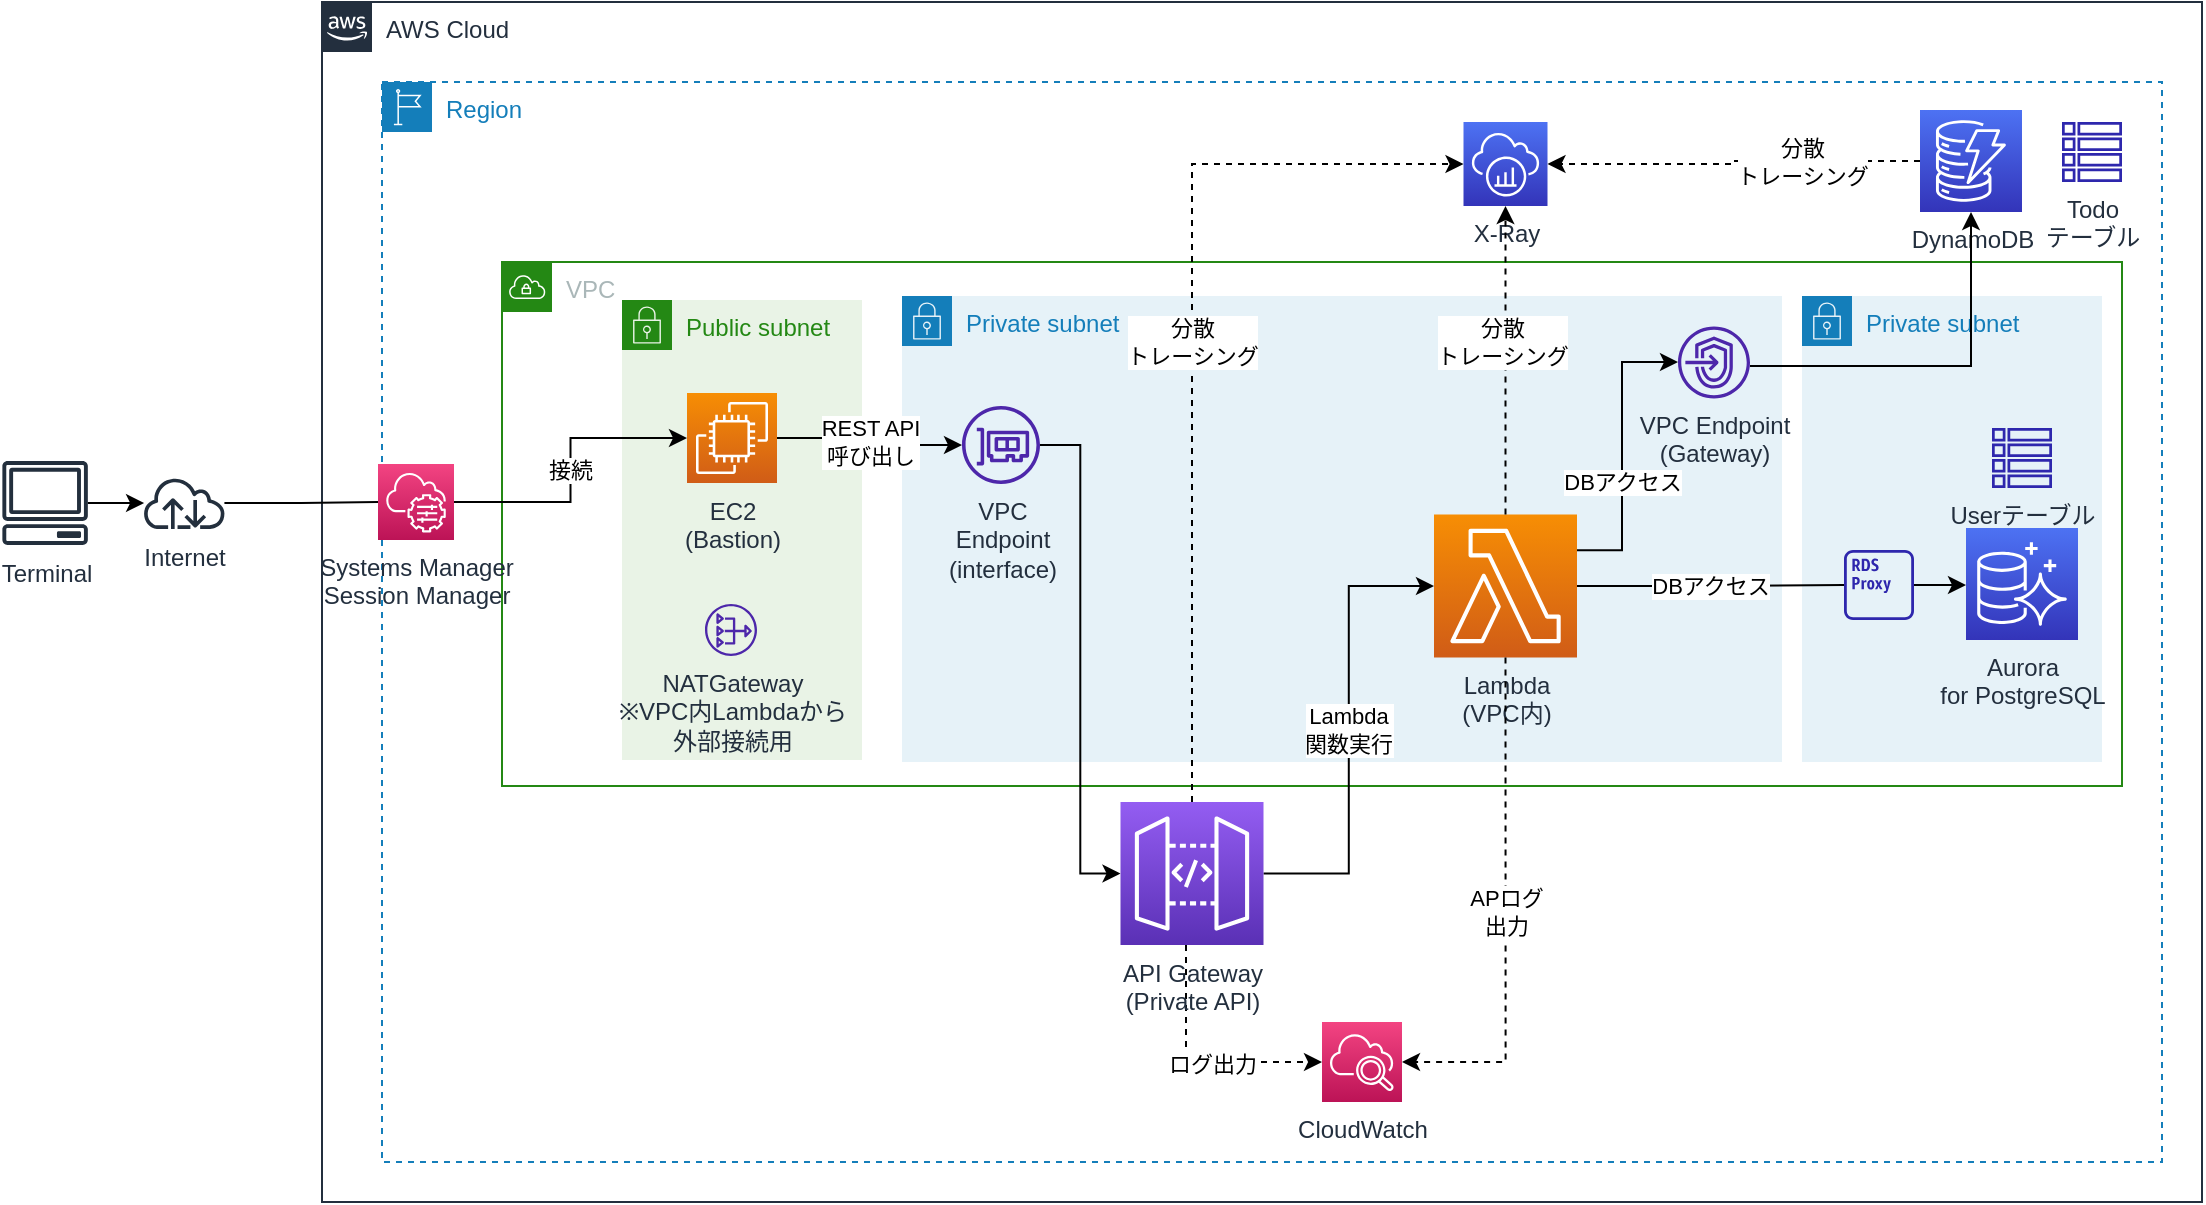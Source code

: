 <mxfile version="20.7.4" type="device" pages="2"><diagram id="Ht1M8jgEwFfnCIfOTk4-" name="Page-1"><mxGraphModel dx="1808" dy="725" grid="1" gridSize="10" guides="1" tooltips="1" connect="1" arrows="1" fold="1" page="1" pageScale="1" pageWidth="1169" pageHeight="827" math="0" shadow="0"><root><mxCell id="0"/><mxCell id="1" parent="0"/><mxCell id="rJHkaKQiRht_rXvInmyD-1" value="AWS Cloud" style="points=[[0,0],[0.25,0],[0.5,0],[0.75,0],[1,0],[1,0.25],[1,0.5],[1,0.75],[1,1],[0.75,1],[0.5,1],[0.25,1],[0,1],[0,0.75],[0,0.5],[0,0.25]];outlineConnect=0;gradientColor=none;html=1;whiteSpace=wrap;fontSize=12;fontStyle=0;container=1;pointerEvents=0;collapsible=0;recursiveResize=0;shape=mxgraph.aws4.group;grIcon=mxgraph.aws4.group_aws_cloud_alt;strokeColor=#232F3E;fillColor=none;verticalAlign=top;align=left;spacingLeft=30;fontColor=#232F3E;dashed=0;" parent="1" vertex="1"><mxGeometry x="210" y="70" width="940" height="600" as="geometry"/></mxCell><mxCell id="M81tk9ODffgYtA-t_urt-1" value="Region" style="points=[[0,0],[0.25,0],[0.5,0],[0.75,0],[1,0],[1,0.25],[1,0.5],[1,0.75],[1,1],[0.75,1],[0.5,1],[0.25,1],[0,1],[0,0.75],[0,0.5],[0,0.25]];outlineConnect=0;gradientColor=none;html=1;whiteSpace=wrap;fontSize=12;fontStyle=0;container=1;pointerEvents=0;collapsible=0;recursiveResize=0;shape=mxgraph.aws4.group;grIcon=mxgraph.aws4.group_region;strokeColor=#147EBA;fillColor=none;verticalAlign=top;align=left;spacingLeft=30;fontColor=#147EBA;dashed=1;" parent="rJHkaKQiRht_rXvInmyD-1" vertex="1"><mxGeometry x="30" y="40" width="890" height="540" as="geometry"/></mxCell><mxCell id="M81tk9ODffgYtA-t_urt-5" value="ログ出力" style="edgeStyle=orthogonalEdgeStyle;rounded=0;orthogonalLoop=1;jettySize=auto;html=1;entryX=0;entryY=0.5;entryDx=0;entryDy=0;entryPerimeter=0;dashed=1;" parent="M81tk9ODffgYtA-t_urt-1" source="rJHkaKQiRht_rXvInmyD-12" target="M81tk9ODffgYtA-t_urt-3" edge="1"><mxGeometry x="0.128" relative="1" as="geometry"><mxPoint y="1" as="offset"/><Array as="points"><mxPoint x="402" y="380"/></Array></mxGeometry></mxCell><mxCell id="M81tk9ODffgYtA-t_urt-3" value="CloudWatch" style="sketch=0;points=[[0,0,0],[0.25,0,0],[0.5,0,0],[0.75,0,0],[1,0,0],[0,1,0],[0.25,1,0],[0.5,1,0],[0.75,1,0],[1,1,0],[0,0.25,0],[0,0.5,0],[0,0.75,0],[1,0.25,0],[1,0.5,0],[1,0.75,0]];points=[[0,0,0],[0.25,0,0],[0.5,0,0],[0.75,0,0],[1,0,0],[0,1,0],[0.25,1,0],[0.5,1,0],[0.75,1,0],[1,1,0],[0,0.25,0],[0,0.5,0],[0,0.75,0],[1,0.25,0],[1,0.5,0],[1,0.75,0]];outlineConnect=0;fontColor=#232F3E;gradientColor=#F34482;gradientDirection=north;fillColor=#BC1356;strokeColor=#ffffff;dashed=0;verticalLabelPosition=bottom;verticalAlign=top;align=center;html=1;fontSize=12;fontStyle=0;aspect=fixed;shape=mxgraph.aws4.resourceIcon;resIcon=mxgraph.aws4.cloudwatch_2;" parent="M81tk9ODffgYtA-t_urt-1" vertex="1"><mxGeometry x="470" y="470" width="40" height="40" as="geometry"/></mxCell><mxCell id="M81tk9ODffgYtA-t_urt-4" value="X-Ray" style="sketch=0;points=[[0,0,0],[0.25,0,0],[0.5,0,0],[0.75,0,0],[1,0,0],[0,1,0],[0.25,1,0],[0.5,1,0],[0.75,1,0],[1,1,0],[0,0.25,0],[0,0.5,0],[0,0.75,0],[1,0.25,0],[1,0.5,0],[1,0.75,0]];outlineConnect=0;fontColor=#232F3E;gradientColor=#4D72F3;gradientDirection=north;fillColor=#3334B9;strokeColor=#ffffff;dashed=0;verticalLabelPosition=bottom;verticalAlign=top;align=center;html=1;fontSize=12;fontStyle=0;aspect=fixed;shape=mxgraph.aws4.resourceIcon;resIcon=mxgraph.aws4.xray;" parent="M81tk9ODffgYtA-t_urt-1" vertex="1"><mxGeometry x="540.75" y="20" width="42" height="42" as="geometry"/></mxCell><mxCell id="M81tk9ODffgYtA-t_urt-10" value="分散&lt;br&gt;トレーシング" style="edgeStyle=orthogonalEdgeStyle;rounded=0;orthogonalLoop=1;jettySize=auto;html=1;entryX=1;entryY=0.5;entryDx=0;entryDy=0;entryPerimeter=0;dashed=1;exitX=0;exitY=0.5;exitDx=0;exitDy=0;exitPerimeter=0;" parent="M81tk9ODffgYtA-t_urt-1" source="M81tk9ODffgYtA-t_urt-8" target="M81tk9ODffgYtA-t_urt-4" edge="1"><mxGeometry x="-0.365" relative="1" as="geometry"><mxPoint as="offset"/></mxGeometry></mxCell><mxCell id="rJHkaKQiRht_rXvInmyD-7" value="VPC" style="points=[[0,0],[0.25,0],[0.5,0],[0.75,0],[1,0],[1,0.25],[1,0.5],[1,0.75],[1,1],[0.75,1],[0.5,1],[0.25,1],[0,1],[0,0.75],[0,0.5],[0,0.25]];outlineConnect=0;gradientColor=none;html=1;whiteSpace=wrap;fontSize=12;fontStyle=0;container=1;pointerEvents=0;collapsible=0;recursiveResize=0;shape=mxgraph.aws4.group;grIcon=mxgraph.aws4.group_vpc;strokeColor=#248814;fillColor=none;verticalAlign=top;align=left;spacingLeft=30;fontColor=#AAB7B8;dashed=0;" parent="M81tk9ODffgYtA-t_urt-1" vertex="1"><mxGeometry x="60" y="90" width="810" height="262" as="geometry"/></mxCell><mxCell id="rJHkaKQiRht_rXvInmyD-8" value="Private subnet" style="points=[[0,0],[0.25,0],[0.5,0],[0.75,0],[1,0],[1,0.25],[1,0.5],[1,0.75],[1,1],[0.75,1],[0.5,1],[0.25,1],[0,1],[0,0.75],[0,0.5],[0,0.25]];outlineConnect=0;gradientColor=none;html=1;whiteSpace=wrap;fontSize=12;fontStyle=0;container=1;pointerEvents=0;collapsible=0;recursiveResize=0;shape=mxgraph.aws4.group;grIcon=mxgraph.aws4.group_security_group;grStroke=0;strokeColor=#147EBA;fillColor=#E6F2F8;verticalAlign=top;align=left;spacingLeft=30;fontColor=#147EBA;dashed=0;" parent="rJHkaKQiRht_rXvInmyD-7" vertex="1"><mxGeometry x="200" y="17" width="440" height="233" as="geometry"/></mxCell><mxCell id="rJHkaKQiRht_rXvInmyD-17" value="VPC&lt;br&gt;Endpoint&lt;br&gt;(interface)" style="sketch=0;outlineConnect=0;fontColor=#232F3E;gradientColor=none;fillColor=#4D27AA;strokeColor=none;dashed=0;verticalLabelPosition=bottom;verticalAlign=top;align=center;html=1;fontSize=12;fontStyle=0;aspect=fixed;pointerEvents=1;shape=mxgraph.aws4.elastic_network_interface;" parent="rJHkaKQiRht_rXvInmyD-8" vertex="1"><mxGeometry x="30" y="55" width="39" height="39" as="geometry"/></mxCell><mxCell id="nYqGRo5DR5OToJPDR2oZ-4" value="VPC Endpoint&lt;br&gt;(Gateway)" style="sketch=0;outlineConnect=0;fontColor=#232F3E;gradientColor=none;fillColor=#4D27AA;strokeColor=none;dashed=0;verticalLabelPosition=bottom;verticalAlign=top;align=center;html=1;fontSize=12;fontStyle=0;aspect=fixed;pointerEvents=1;shape=mxgraph.aws4.endpoints;" parent="rJHkaKQiRht_rXvInmyD-8" vertex="1"><mxGeometry x="388" y="15.25" width="36" height="36" as="geometry"/></mxCell><mxCell id="rJHkaKQiRht_rXvInmyD-9" value="Public subnet" style="points=[[0,0],[0.25,0],[0.5,0],[0.75,0],[1,0],[1,0.25],[1,0.5],[1,0.75],[1,1],[0.75,1],[0.5,1],[0.25,1],[0,1],[0,0.75],[0,0.5],[0,0.25]];outlineConnect=0;gradientColor=none;html=1;whiteSpace=wrap;fontSize=12;fontStyle=0;container=1;pointerEvents=0;collapsible=0;recursiveResize=0;shape=mxgraph.aws4.group;grIcon=mxgraph.aws4.group_security_group;grStroke=0;strokeColor=#248814;fillColor=#E9F3E6;verticalAlign=top;align=left;spacingLeft=30;fontColor=#248814;dashed=0;" parent="rJHkaKQiRht_rXvInmyD-7" vertex="1"><mxGeometry x="60" y="19" width="120" height="230" as="geometry"/></mxCell><mxCell id="rJHkaKQiRht_rXvInmyD-10" value="EC2&lt;br&gt;(Bastion)" style="sketch=0;points=[[0,0,0],[0.25,0,0],[0.5,0,0],[0.75,0,0],[1,0,0],[0,1,0],[0.25,1,0],[0.5,1,0],[0.75,1,0],[1,1,0],[0,0.25,0],[0,0.5,0],[0,0.75,0],[1,0.25,0],[1,0.5,0],[1,0.75,0]];outlineConnect=0;fontColor=#232F3E;gradientColor=#F78E04;gradientDirection=north;fillColor=#D05C17;strokeColor=#ffffff;dashed=0;verticalLabelPosition=bottom;verticalAlign=top;align=center;html=1;fontSize=12;fontStyle=0;aspect=fixed;shape=mxgraph.aws4.resourceIcon;resIcon=mxgraph.aws4.ec2;" parent="rJHkaKQiRht_rXvInmyD-9" vertex="1"><mxGeometry x="32.5" y="46.5" width="45" height="45" as="geometry"/></mxCell><mxCell id="uO52zsDwLF9i-WyXfXXc-1" value="NATGateway&lt;br&gt;※VPC内Lambdaから&lt;br&gt;外部接続用" style="sketch=0;outlineConnect=0;fontColor=#232F3E;gradientColor=none;fillColor=#4D27AA;strokeColor=none;dashed=0;verticalLabelPosition=bottom;verticalAlign=top;align=center;html=1;fontSize=12;fontStyle=0;aspect=fixed;pointerEvents=1;shape=mxgraph.aws4.nat_gateway;" parent="rJHkaKQiRht_rXvInmyD-9" vertex="1"><mxGeometry x="41.5" y="152" width="26" height="26" as="geometry"/></mxCell><mxCell id="rJHkaKQiRht_rXvInmyD-19" value="REST API&lt;br&gt;呼び出し" style="edgeStyle=orthogonalEdgeStyle;rounded=0;orthogonalLoop=1;jettySize=auto;html=1;" parent="rJHkaKQiRht_rXvInmyD-7" source="rJHkaKQiRht_rXvInmyD-10" target="rJHkaKQiRht_rXvInmyD-17" edge="1"><mxGeometry relative="1" as="geometry"><mxPoint x="223.5" y="119" as="sourcePoint"/></mxGeometry></mxCell><mxCell id="nYqGRo5DR5OToJPDR2oZ-9" value="Private subnet" style="points=[[0,0],[0.25,0],[0.5,0],[0.75,0],[1,0],[1,0.25],[1,0.5],[1,0.75],[1,1],[0.75,1],[0.5,1],[0.25,1],[0,1],[0,0.75],[0,0.5],[0,0.25]];outlineConnect=0;gradientColor=none;html=1;whiteSpace=wrap;fontSize=12;fontStyle=0;container=1;pointerEvents=0;collapsible=0;recursiveResize=0;shape=mxgraph.aws4.group;grIcon=mxgraph.aws4.group_security_group;grStroke=0;strokeColor=#147EBA;fillColor=#E6F2F8;verticalAlign=top;align=left;spacingLeft=30;fontColor=#147EBA;dashed=0;" parent="rJHkaKQiRht_rXvInmyD-7" vertex="1"><mxGeometry x="650" y="17" width="150" height="233" as="geometry"/></mxCell><mxCell id="nYqGRo5DR5OToJPDR2oZ-10" value="Aurora&lt;br&gt;for PostgreSQL" style="sketch=0;points=[[0,0,0],[0.25,0,0],[0.5,0,0],[0.75,0,0],[1,0,0],[0,1,0],[0.25,1,0],[0.5,1,0],[0.75,1,0],[1,1,0],[0,0.25,0],[0,0.5,0],[0,0.75,0],[1,0.25,0],[1,0.5,0],[1,0.75,0]];outlineConnect=0;fontColor=#232F3E;gradientColor=#4D72F3;gradientDirection=north;fillColor=#3334B9;strokeColor=#ffffff;dashed=0;verticalLabelPosition=bottom;verticalAlign=top;align=center;html=1;fontSize=12;fontStyle=0;aspect=fixed;shape=mxgraph.aws4.resourceIcon;resIcon=mxgraph.aws4.aurora;" parent="nYqGRo5DR5OToJPDR2oZ-9" vertex="1"><mxGeometry x="82" y="116" width="56" height="56" as="geometry"/></mxCell><mxCell id="g5rE84nSCS59Ox80AWrr-2" value="Userテーブル" style="sketch=0;outlineConnect=0;fontColor=#232F3E;gradientColor=none;fillColor=#2E27AD;strokeColor=none;dashed=0;verticalLabelPosition=bottom;verticalAlign=top;align=center;html=1;fontSize=12;fontStyle=0;aspect=fixed;pointerEvents=1;shape=mxgraph.aws4.table;" vertex="1" parent="nYqGRo5DR5OToJPDR2oZ-9"><mxGeometry x="95" y="66" width="30" height="30" as="geometry"/></mxCell><mxCell id="rJHkaKQiRht_rXvInmyD-20" style="edgeStyle=orthogonalEdgeStyle;rounded=0;orthogonalLoop=1;jettySize=auto;html=1;entryX=0;entryY=0.5;entryDx=0;entryDy=0;entryPerimeter=0;" parent="M81tk9ODffgYtA-t_urt-1" source="rJHkaKQiRht_rXvInmyD-17" target="rJHkaKQiRht_rXvInmyD-12" edge="1"><mxGeometry relative="1" as="geometry"/></mxCell><mxCell id="nYqGRo5DR5OToJPDR2oZ-7" value="DBアクセス" style="edgeStyle=orthogonalEdgeStyle;rounded=0;orthogonalLoop=1;jettySize=auto;html=1;exitX=1;exitY=0.25;exitDx=0;exitDy=0;exitPerimeter=0;" parent="M81tk9ODffgYtA-t_urt-1" source="rJHkaKQiRht_rXvInmyD-11" target="nYqGRo5DR5OToJPDR2oZ-4" edge="1"><mxGeometry x="-0.217" relative="1" as="geometry"><Array as="points"><mxPoint x="620" y="234"/><mxPoint x="620" y="140"/></Array><mxPoint as="offset"/></mxGeometry></mxCell><mxCell id="rJHkaKQiRht_rXvInmyD-11" value="Lambda&lt;br&gt;(VPC内)" style="sketch=0;points=[[0,0,0],[0.25,0,0],[0.5,0,0],[0.75,0,0],[1,0,0],[0,1,0],[0.25,1,0],[0.5,1,0],[0.75,1,0],[1,1,0],[0,0.25,0],[0,0.5,0],[0,0.75,0],[1,0.25,0],[1,0.5,0],[1,0.75,0]];outlineConnect=0;fontColor=#232F3E;gradientColor=#F78E04;gradientDirection=north;fillColor=#D05C17;strokeColor=#ffffff;dashed=0;verticalLabelPosition=bottom;verticalAlign=top;align=center;html=1;fontSize=12;fontStyle=0;aspect=fixed;shape=mxgraph.aws4.resourceIcon;resIcon=mxgraph.aws4.lambda;" parent="M81tk9ODffgYtA-t_urt-1" vertex="1"><mxGeometry x="526" y="216.25" width="71.5" height="71.5" as="geometry"/></mxCell><mxCell id="nYqGRo5DR5OToJPDR2oZ-6" value="Lambda&lt;br&gt;関数実行" style="edgeStyle=orthogonalEdgeStyle;rounded=0;orthogonalLoop=1;jettySize=auto;html=1;entryX=0;entryY=0.5;entryDx=0;entryDy=0;entryPerimeter=0;" parent="M81tk9ODffgYtA-t_urt-1" source="rJHkaKQiRht_rXvInmyD-12" target="rJHkaKQiRht_rXvInmyD-11" edge="1"><mxGeometry relative="1" as="geometry"/></mxCell><mxCell id="rJHkaKQiRht_rXvInmyD-12" value="API Gateway&lt;br&gt;(Private API)" style="sketch=0;points=[[0,0,0],[0.25,0,0],[0.5,0,0],[0.75,0,0],[1,0,0],[0,1,0],[0.25,1,0],[0.5,1,0],[0.75,1,0],[1,1,0],[0,0.25,0],[0,0.5,0],[0,0.75,0],[1,0.25,0],[1,0.5,0],[1,0.75,0]];outlineConnect=0;fontColor=#232F3E;gradientColor=#945DF2;gradientDirection=north;fillColor=#5A30B5;strokeColor=#ffffff;dashed=0;verticalLabelPosition=bottom;verticalAlign=top;align=center;html=1;fontSize=12;fontStyle=0;aspect=fixed;shape=mxgraph.aws4.resourceIcon;resIcon=mxgraph.aws4.api_gateway;" parent="M81tk9ODffgYtA-t_urt-1" vertex="1"><mxGeometry x="369.25" y="360" width="71.5" height="71.5" as="geometry"/></mxCell><mxCell id="M81tk9ODffgYtA-t_urt-8" value="DynamoDB" style="sketch=0;points=[[0,0,0],[0.25,0,0],[0.5,0,0],[0.75,0,0],[1,0,0],[0,1,0],[0.25,1,0],[0.5,1,0],[0.75,1,0],[1,1,0],[0,0.25,0],[0,0.5,0],[0,0.75,0],[1,0.25,0],[1,0.5,0],[1,0.75,0]];outlineConnect=0;fontColor=#232F3E;gradientColor=#4D72F3;gradientDirection=north;fillColor=#3334B9;strokeColor=#ffffff;dashed=0;verticalLabelPosition=bottom;verticalAlign=top;align=center;html=1;fontSize=12;fontStyle=0;aspect=fixed;shape=mxgraph.aws4.resourceIcon;resIcon=mxgraph.aws4.dynamodb;" parent="M81tk9ODffgYtA-t_urt-1" vertex="1"><mxGeometry x="769" y="14" width="51" height="51" as="geometry"/></mxCell><mxCell id="nYqGRo5DR5OToJPDR2oZ-8" style="edgeStyle=orthogonalEdgeStyle;rounded=0;orthogonalLoop=1;jettySize=auto;html=1;entryX=0.5;entryY=1;entryDx=0;entryDy=0;entryPerimeter=0;" parent="M81tk9ODffgYtA-t_urt-1" source="nYqGRo5DR5OToJPDR2oZ-4" target="M81tk9ODffgYtA-t_urt-8" edge="1"><mxGeometry relative="1" as="geometry"><Array as="points"><mxPoint x="795" y="142"/></Array></mxGeometry></mxCell><mxCell id="rJHkaKQiRht_rXvInmyD-2" value="Terminal" style="sketch=0;outlineConnect=0;fontColor=#232F3E;gradientColor=none;fillColor=#232F3D;strokeColor=none;dashed=0;verticalLabelPosition=bottom;verticalAlign=top;align=center;html=1;fontSize=12;fontStyle=0;aspect=fixed;pointerEvents=1;shape=mxgraph.aws4.client;" parent="M81tk9ODffgYtA-t_urt-1" vertex="1"><mxGeometry x="-190" y="189.5" width="43.11" height="42" as="geometry"/></mxCell><mxCell id="rJHkaKQiRht_rXvInmyD-6" value="接続" style="edgeStyle=orthogonalEdgeStyle;rounded=0;orthogonalLoop=1;jettySize=auto;html=1;startArrow=none;" parent="M81tk9ODffgYtA-t_urt-1" source="uL9s27QlLp2h8kQSzJiS-4" target="rJHkaKQiRht_rXvInmyD-10" edge="1"><mxGeometry relative="1" as="geometry"><mxPoint x="50" y="262" as="targetPoint"/></mxGeometry></mxCell><mxCell id="rJHkaKQiRht_rXvInmyD-3" value="Internet" style="sketch=0;outlineConnect=0;fontColor=#232F3E;gradientColor=none;fillColor=#232F3D;strokeColor=none;dashed=0;verticalLabelPosition=bottom;verticalAlign=top;align=center;html=1;fontSize=12;fontStyle=0;aspect=fixed;pointerEvents=1;shape=mxgraph.aws4.internet;" parent="M81tk9ODffgYtA-t_urt-1" vertex="1"><mxGeometry x="-120" y="197.5" width="42.25" height="26" as="geometry"/></mxCell><mxCell id="rJHkaKQiRht_rXvInmyD-5" style="edgeStyle=orthogonalEdgeStyle;rounded=0;orthogonalLoop=1;jettySize=auto;html=1;" parent="M81tk9ODffgYtA-t_urt-1" source="rJHkaKQiRht_rXvInmyD-2" target="rJHkaKQiRht_rXvInmyD-3" edge="1"><mxGeometry relative="1" as="geometry"/></mxCell><mxCell id="uL9s27QlLp2h8kQSzJiS-4" value="Systems Manager&lt;br&gt;Session Manager" style="sketch=0;points=[[0,0,0],[0.25,0,0],[0.5,0,0],[0.75,0,0],[1,0,0],[0,1,0],[0.25,1,0],[0.5,1,0],[0.75,1,0],[1,1,0],[0,0.25,0],[0,0.5,0],[0,0.75,0],[1,0.25,0],[1,0.5,0],[1,0.75,0]];points=[[0,0,0],[0.25,0,0],[0.5,0,0],[0.75,0,0],[1,0,0],[0,1,0],[0.25,1,0],[0.5,1,0],[0.75,1,0],[1,1,0],[0,0.25,0],[0,0.5,0],[0,0.75,0],[1,0.25,0],[1,0.5,0],[1,0.75,0]];outlineConnect=0;fontColor=#232F3E;gradientColor=#F34482;gradientDirection=north;fillColor=#BC1356;strokeColor=#ffffff;dashed=0;verticalLabelPosition=bottom;verticalAlign=top;align=center;html=1;fontSize=12;fontStyle=0;aspect=fixed;shape=mxgraph.aws4.resourceIcon;resIcon=mxgraph.aws4.systems_manager;" parent="M81tk9ODffgYtA-t_urt-1" vertex="1"><mxGeometry x="-2" y="191" width="38" height="38" as="geometry"/></mxCell><mxCell id="uL9s27QlLp2h8kQSzJiS-5" value="" style="edgeStyle=orthogonalEdgeStyle;rounded=0;orthogonalLoop=1;jettySize=auto;html=1;endArrow=none;" parent="M81tk9ODffgYtA-t_urt-1" source="rJHkaKQiRht_rXvInmyD-3" target="uL9s27QlLp2h8kQSzJiS-4" edge="1"><mxGeometry relative="1" as="geometry"><mxPoint x="128.5" y="210.5" as="targetPoint"/><mxPoint x="-78.791" y="210.5" as="sourcePoint"/></mxGeometry></mxCell><mxCell id="M81tk9ODffgYtA-t_urt-7" value="分散&lt;br&gt;トレーシング" style="edgeStyle=orthogonalEdgeStyle;rounded=0;orthogonalLoop=1;jettySize=auto;html=1;exitX=0.5;exitY=0;exitDx=0;exitDy=0;exitPerimeter=0;dashed=1;entryX=0.5;entryY=1;entryDx=0;entryDy=0;entryPerimeter=0;" parent="M81tk9ODffgYtA-t_urt-1" source="rJHkaKQiRht_rXvInmyD-11" target="M81tk9ODffgYtA-t_urt-4" edge="1"><mxGeometry x="0.118" y="2" relative="1" as="geometry"><mxPoint x="721" y="176" as="targetPoint"/><mxPoint as="offset"/></mxGeometry></mxCell><mxCell id="uL9s27QlLp2h8kQSzJiS-2" value="分散&lt;br style=&quot;border-color: var(--border-color);&quot;&gt;トレーシング" style="edgeStyle=orthogonalEdgeStyle;rounded=0;orthogonalLoop=1;jettySize=auto;html=1;entryX=0;entryY=0.5;entryDx=0;entryDy=0;entryPerimeter=0;dashed=1;exitX=0.5;exitY=0;exitDx=0;exitDy=0;exitPerimeter=0;" parent="M81tk9ODffgYtA-t_urt-1" source="rJHkaKQiRht_rXvInmyD-12" target="M81tk9ODffgYtA-t_urt-4" edge="1"><mxGeometry x="0.011" relative="1" as="geometry"><mxPoint as="offset"/><mxPoint x="402" y="370" as="sourcePoint"/></mxGeometry></mxCell><mxCell id="M81tk9ODffgYtA-t_urt-6" value="APログ&lt;br&gt;出力" style="edgeStyle=orthogonalEdgeStyle;rounded=0;orthogonalLoop=1;jettySize=auto;html=1;entryX=1;entryY=0.5;entryDx=0;entryDy=0;entryPerimeter=0;dashed=1;exitX=0.5;exitY=1;exitDx=0;exitDy=0;exitPerimeter=0;" parent="M81tk9ODffgYtA-t_urt-1" source="rJHkaKQiRht_rXvInmyD-11" target="M81tk9ODffgYtA-t_urt-3" edge="1"><mxGeometry relative="1" as="geometry"/></mxCell><mxCell id="HWqCLhfxegmeQF-xG97Q-3" style="edgeStyle=orthogonalEdgeStyle;rounded=0;orthogonalLoop=1;jettySize=auto;html=1;" parent="M81tk9ODffgYtA-t_urt-1" source="HWqCLhfxegmeQF-xG97Q-1" target="nYqGRo5DR5OToJPDR2oZ-10" edge="1"><mxGeometry relative="1" as="geometry"><Array as="points"><mxPoint x="810" y="251"/><mxPoint x="810" y="251"/></Array></mxGeometry></mxCell><mxCell id="HWqCLhfxegmeQF-xG97Q-1" value="" style="sketch=0;outlineConnect=0;fontColor=#232F3E;gradientColor=none;fillColor=#2E27AD;strokeColor=none;dashed=0;verticalLabelPosition=bottom;verticalAlign=top;align=center;html=1;fontSize=12;fontStyle=0;aspect=fixed;pointerEvents=1;shape=mxgraph.aws4.rds_proxy_alt;" parent="M81tk9ODffgYtA-t_urt-1" vertex="1"><mxGeometry x="731" y="234" width="35" height="35" as="geometry"/></mxCell><mxCell id="HWqCLhfxegmeQF-xG97Q-2" value="DBアクセス" style="edgeStyle=orthogonalEdgeStyle;rounded=0;orthogonalLoop=1;jettySize=auto;html=1;entryX=0;entryY=0.5;entryDx=0;entryDy=0;entryPerimeter=0;endArrow=none;" parent="M81tk9ODffgYtA-t_urt-1" source="rJHkaKQiRht_rXvInmyD-11" target="HWqCLhfxegmeQF-xG97Q-1" edge="1"><mxGeometry relative="1" as="geometry"><mxPoint x="837.5" y="380.1" as="sourcePoint"/><mxPoint x="1010" y="380" as="targetPoint"/></mxGeometry></mxCell><mxCell id="g5rE84nSCS59Ox80AWrr-1" value="Todo&lt;br&gt;テーブル" style="sketch=0;outlineConnect=0;fontColor=#232F3E;gradientColor=none;fillColor=#2E27AD;strokeColor=none;dashed=0;verticalLabelPosition=bottom;verticalAlign=top;align=center;html=1;fontSize=12;fontStyle=0;aspect=fixed;pointerEvents=1;shape=mxgraph.aws4.table;" vertex="1" parent="M81tk9ODffgYtA-t_urt-1"><mxGeometry x="840" y="20" width="30" height="30" as="geometry"/></mxCell></root></mxGraphModel></diagram><diagram name="old" id="FleFVJaoFSKQmOzFPf-v"><mxGraphModel dx="1808" dy="725" grid="1" gridSize="10" guides="1" tooltips="1" connect="1" arrows="1" fold="1" page="1" pageScale="1" pageWidth="1169" pageHeight="827" math="0" shadow="0"><root><mxCell id="4EWEumJMIvVIf6zmQgXh-0"/><mxCell id="4EWEumJMIvVIf6zmQgXh-1" parent="4EWEumJMIvVIf6zmQgXh-0"/><mxCell id="4EWEumJMIvVIf6zmQgXh-2" value="AWS Cloud" style="points=[[0,0],[0.25,0],[0.5,0],[0.75,0],[1,0],[1,0.25],[1,0.5],[1,0.75],[1,1],[0.75,1],[0.5,1],[0.25,1],[0,1],[0,0.75],[0,0.5],[0,0.25]];outlineConnect=0;gradientColor=none;html=1;whiteSpace=wrap;fontSize=12;fontStyle=0;container=1;pointerEvents=0;collapsible=0;recursiveResize=0;shape=mxgraph.aws4.group;grIcon=mxgraph.aws4.group_aws_cloud_alt;strokeColor=#232F3E;fillColor=none;verticalAlign=top;align=left;spacingLeft=30;fontColor=#232F3E;dashed=0;" vertex="1" parent="4EWEumJMIvVIf6zmQgXh-1"><mxGeometry x="280" y="120" width="790" height="430" as="geometry"/></mxCell><mxCell id="4EWEumJMIvVIf6zmQgXh-3" value="VPC" style="points=[[0,0],[0.25,0],[0.5,0],[0.75,0],[1,0],[1,0.25],[1,0.5],[1,0.75],[1,1],[0.75,1],[0.5,1],[0.25,1],[0,1],[0,0.75],[0,0.5],[0,0.25]];outlineConnect=0;gradientColor=none;html=1;whiteSpace=wrap;fontSize=12;fontStyle=0;container=1;pointerEvents=0;collapsible=0;recursiveResize=0;shape=mxgraph.aws4.group;grIcon=mxgraph.aws4.group_vpc;strokeColor=#248814;fillColor=none;verticalAlign=top;align=left;spacingLeft=30;fontColor=#AAB7B8;dashed=0;" vertex="1" parent="4EWEumJMIvVIf6zmQgXh-2"><mxGeometry x="100" y="98" width="320" height="212" as="geometry"/></mxCell><mxCell id="4EWEumJMIvVIf6zmQgXh-4" value="Private subnet" style="points=[[0,0],[0.25,0],[0.5,0],[0.75,0],[1,0],[1,0.25],[1,0.5],[1,0.75],[1,1],[0.75,1],[0.5,1],[0.25,1],[0,1],[0,0.75],[0,0.5],[0,0.25]];outlineConnect=0;gradientColor=none;html=1;whiteSpace=wrap;fontSize=12;fontStyle=0;container=1;pointerEvents=0;collapsible=0;recursiveResize=0;shape=mxgraph.aws4.group;grIcon=mxgraph.aws4.group_security_group;grStroke=0;strokeColor=#147EBA;fillColor=#E6F2F8;verticalAlign=top;align=left;spacingLeft=30;fontColor=#147EBA;dashed=0;" vertex="1" parent="4EWEumJMIvVIf6zmQgXh-3"><mxGeometry x="180" y="50" width="130" height="150" as="geometry"/></mxCell><mxCell id="4EWEumJMIvVIf6zmQgXh-5" value="VPC&lt;br&gt;Endpoint&lt;br&gt;(interface)" style="sketch=0;outlineConnect=0;fontColor=#232F3E;gradientColor=none;fillColor=#4D27AA;strokeColor=none;dashed=0;verticalLabelPosition=bottom;verticalAlign=top;align=center;html=1;fontSize=12;fontStyle=0;aspect=fixed;pointerEvents=1;shape=mxgraph.aws4.elastic_network_interface;" vertex="1" parent="4EWEumJMIvVIf6zmQgXh-4"><mxGeometry x="50" y="49.5" width="39" height="39" as="geometry"/></mxCell><mxCell id="4EWEumJMIvVIf6zmQgXh-6" value="Public subnet" style="points=[[0,0],[0.25,0],[0.5,0],[0.75,0],[1,0],[1,0.25],[1,0.5],[1,0.75],[1,1],[0.75,1],[0.5,1],[0.25,1],[0,1],[0,0.75],[0,0.5],[0,0.25]];outlineConnect=0;gradientColor=none;html=1;whiteSpace=wrap;fontSize=12;fontStyle=0;container=1;pointerEvents=0;collapsible=0;recursiveResize=0;shape=mxgraph.aws4.group;grIcon=mxgraph.aws4.group_security_group;grStroke=0;strokeColor=#248814;fillColor=#E9F3E6;verticalAlign=top;align=left;spacingLeft=30;fontColor=#248814;dashed=0;" vertex="1" parent="4EWEumJMIvVIf6zmQgXh-3"><mxGeometry x="60" y="50" width="110" height="150" as="geometry"/></mxCell><mxCell id="4EWEumJMIvVIf6zmQgXh-7" value="EC2&lt;br&gt;(Bastion)" style="sketch=0;points=[[0,0,0],[0.25,0,0],[0.5,0,0],[0.75,0,0],[1,0,0],[0,1,0],[0.25,1,0],[0.5,1,0],[0.75,1,0],[1,1,0],[0,0.25,0],[0,0.5,0],[0,0.75,0],[1,0.25,0],[1,0.5,0],[1,0.75,0]];outlineConnect=0;fontColor=#232F3E;gradientColor=#F78E04;gradientDirection=north;fillColor=#D05C17;strokeColor=#ffffff;dashed=0;verticalLabelPosition=bottom;verticalAlign=top;align=center;html=1;fontSize=12;fontStyle=0;aspect=fixed;shape=mxgraph.aws4.resourceIcon;resIcon=mxgraph.aws4.ec2;" vertex="1" parent="4EWEumJMIvVIf6zmQgXh-6"><mxGeometry x="32.5" y="46.5" width="45" height="45" as="geometry"/></mxCell><mxCell id="4EWEumJMIvVIf6zmQgXh-8" value="REST API&lt;br&gt;呼び出し" style="edgeStyle=orthogonalEdgeStyle;rounded=0;orthogonalLoop=1;jettySize=auto;html=1;" edge="1" parent="4EWEumJMIvVIf6zmQgXh-3" source="4EWEumJMIvVIf6zmQgXh-7" target="4EWEumJMIvVIf6zmQgXh-5"><mxGeometry relative="1" as="geometry"/></mxCell><mxCell id="4EWEumJMIvVIf6zmQgXh-9" value="APログ&lt;br&gt;出力" style="edgeStyle=orthogonalEdgeStyle;rounded=0;orthogonalLoop=1;jettySize=auto;html=1;entryX=1;entryY=0.5;entryDx=0;entryDy=0;entryPerimeter=0;dashed=1;exitX=0.5;exitY=1;exitDx=0;exitDy=0;exitPerimeter=0;" edge="1" parent="4EWEumJMIvVIf6zmQgXh-2" source="4EWEumJMIvVIf6zmQgXh-12" target="4EWEumJMIvVIf6zmQgXh-19"><mxGeometry relative="1" as="geometry"/></mxCell><mxCell id="4EWEumJMIvVIf6zmQgXh-10" value="分散&lt;br&gt;トレーシング" style="edgeStyle=orthogonalEdgeStyle;rounded=0;orthogonalLoop=1;jettySize=auto;html=1;exitX=0.5;exitY=0;exitDx=0;exitDy=0;exitPerimeter=0;dashed=1;entryX=0.5;entryY=1;entryDx=0;entryDy=0;entryPerimeter=0;" edge="1" parent="4EWEumJMIvVIf6zmQgXh-2" source="4EWEumJMIvVIf6zmQgXh-12" target="4EWEumJMIvVIf6zmQgXh-20"><mxGeometry x="-0.516" y="2" relative="1" as="geometry"><mxPoint x="601" y="110" as="targetPoint"/><mxPoint as="offset"/></mxGeometry></mxCell><mxCell id="4EWEumJMIvVIf6zmQgXh-11" style="edgeStyle=orthogonalEdgeStyle;rounded=0;orthogonalLoop=1;jettySize=auto;html=1;entryX=0;entryY=0.5;entryDx=0;entryDy=0;entryPerimeter=0;dashed=1;" edge="1" parent="4EWEumJMIvVIf6zmQgXh-2" source="4EWEumJMIvVIf6zmQgXh-12" target="4EWEumJMIvVIf6zmQgXh-22"><mxGeometry relative="1" as="geometry"/></mxCell><mxCell id="4EWEumJMIvVIf6zmQgXh-12" value="Lambda" style="sketch=0;points=[[0,0,0],[0.25,0,0],[0.5,0,0],[0.75,0,0],[1,0,0],[0,1,0],[0.25,1,0],[0.5,1,0],[0.75,1,0],[1,1,0],[0,0.25,0],[0,0.5,0],[0,0.75,0],[1,0.25,0],[1,0.5,0],[1,0.75,0]];outlineConnect=0;fontColor=#232F3E;gradientColor=#F78E04;gradientDirection=north;fillColor=#D05C17;strokeColor=#ffffff;dashed=0;verticalLabelPosition=bottom;verticalAlign=top;align=center;html=1;fontSize=12;fontStyle=0;aspect=fixed;shape=mxgraph.aws4.resourceIcon;resIcon=mxgraph.aws4.lambda;" vertex="1" parent="4EWEumJMIvVIf6zmQgXh-2"><mxGeometry x="540" y="181" width="71.5" height="71.5" as="geometry"/></mxCell><mxCell id="4EWEumJMIvVIf6zmQgXh-13" style="edgeStyle=orthogonalEdgeStyle;rounded=0;orthogonalLoop=1;jettySize=auto;html=1;entryX=0;entryY=0.5;entryDx=0;entryDy=0;entryPerimeter=0;" edge="1" parent="4EWEumJMIvVIf6zmQgXh-2" source="4EWEumJMIvVIf6zmQgXh-16" target="4EWEumJMIvVIf6zmQgXh-12"><mxGeometry relative="1" as="geometry"/></mxCell><mxCell id="4EWEumJMIvVIf6zmQgXh-14" value="ログ出力" style="edgeStyle=orthogonalEdgeStyle;rounded=0;orthogonalLoop=1;jettySize=auto;html=1;entryX=0;entryY=0.5;entryDx=0;entryDy=0;entryPerimeter=0;dashed=1;" edge="1" parent="4EWEumJMIvVIf6zmQgXh-2" source="4EWEumJMIvVIf6zmQgXh-16" target="4EWEumJMIvVIf6zmQgXh-19"><mxGeometry x="0.128" relative="1" as="geometry"><mxPoint y="1" as="offset"/></mxGeometry></mxCell><mxCell id="4EWEumJMIvVIf6zmQgXh-15" value="分散&lt;br style=&quot;border-color: var(--border-color);&quot;&gt;トレーシング" style="edgeStyle=orthogonalEdgeStyle;rounded=0;orthogonalLoop=1;jettySize=auto;html=1;entryX=0;entryY=0.5;entryDx=0;entryDy=0;entryPerimeter=0;exitX=0.5;exitY=0;exitDx=0;exitDy=0;exitPerimeter=0;dashed=1;" edge="1" parent="4EWEumJMIvVIf6zmQgXh-2" source="4EWEumJMIvVIf6zmQgXh-16" target="4EWEumJMIvVIf6zmQgXh-20"><mxGeometry x="-0.787" relative="1" as="geometry"><mxPoint as="offset"/></mxGeometry></mxCell><mxCell id="4EWEumJMIvVIf6zmQgXh-16" value="API&lt;br&gt;Gateway&lt;br&gt;(Private API)" style="sketch=0;points=[[0,0,0],[0.25,0,0],[0.5,0,0],[0.75,0,0],[1,0,0],[0,1,0],[0.25,1,0],[0.5,1,0],[0.75,1,0],[1,1,0],[0,0.25,0],[0,0.5,0],[0,0.75,0],[1,0.25,0],[1,0.5,0],[1,0.75,0]];outlineConnect=0;fontColor=#232F3E;gradientColor=#945DF2;gradientDirection=north;fillColor=#5A30B5;strokeColor=#ffffff;dashed=0;verticalLabelPosition=bottom;verticalAlign=top;align=center;html=1;fontSize=12;fontStyle=0;aspect=fixed;shape=mxgraph.aws4.resourceIcon;resIcon=mxgraph.aws4.api_gateway;" vertex="1" parent="4EWEumJMIvVIf6zmQgXh-2"><mxGeometry x="426" y="181" width="71.5" height="71.5" as="geometry"/></mxCell><mxCell id="4EWEumJMIvVIf6zmQgXh-17" style="edgeStyle=orthogonalEdgeStyle;rounded=0;orthogonalLoop=1;jettySize=auto;html=1;" edge="1" parent="4EWEumJMIvVIf6zmQgXh-2" source="4EWEumJMIvVIf6zmQgXh-5" target="4EWEumJMIvVIf6zmQgXh-16"><mxGeometry relative="1" as="geometry"/></mxCell><mxCell id="4EWEumJMIvVIf6zmQgXh-18" value="Region" style="points=[[0,0],[0.25,0],[0.5,0],[0.75,0],[1,0],[1,0.25],[1,0.5],[1,0.75],[1,1],[0.75,1],[0.5,1],[0.25,1],[0,1],[0,0.75],[0,0.5],[0,0.25]];outlineConnect=0;gradientColor=none;html=1;whiteSpace=wrap;fontSize=12;fontStyle=0;container=1;pointerEvents=0;collapsible=0;recursiveResize=0;shape=mxgraph.aws4.group;grIcon=mxgraph.aws4.group_region;strokeColor=#147EBA;fillColor=none;verticalAlign=top;align=left;spacingLeft=30;fontColor=#147EBA;dashed=1;" vertex="1" parent="4EWEumJMIvVIf6zmQgXh-2"><mxGeometry x="30" y="40" width="740" height="370" as="geometry"/></mxCell><mxCell id="4EWEumJMIvVIf6zmQgXh-19" value="CloudWatch" style="sketch=0;points=[[0,0,0],[0.25,0,0],[0.5,0,0],[0.75,0,0],[1,0,0],[0,1,0],[0.25,1,0],[0.5,1,0],[0.75,1,0],[1,1,0],[0,0.25,0],[0,0.5,0],[0,0.75,0],[1,0.25,0],[1,0.5,0],[1,0.75,0]];points=[[0,0,0],[0.25,0,0],[0.5,0,0],[0.75,0,0],[1,0,0],[0,1,0],[0.25,1,0],[0.5,1,0],[0.75,1,0],[1,1,0],[0,0.25,0],[0,0.5,0],[0,0.75,0],[1,0.25,0],[1,0.5,0],[1,0.75,0]];outlineConnect=0;fontColor=#232F3E;gradientColor=#F34482;gradientDirection=north;fillColor=#BC1356;strokeColor=#ffffff;dashed=0;verticalLabelPosition=bottom;verticalAlign=top;align=center;html=1;fontSize=12;fontStyle=0;aspect=fixed;shape=mxgraph.aws4.resourceIcon;resIcon=mxgraph.aws4.cloudwatch_2;" vertex="1" parent="4EWEumJMIvVIf6zmQgXh-18"><mxGeometry x="467.5" y="290" width="40" height="40" as="geometry"/></mxCell><mxCell id="4EWEumJMIvVIf6zmQgXh-20" value="X-Ray" style="sketch=0;points=[[0,0,0],[0.25,0,0],[0.5,0,0],[0.75,0,0],[1,0,0],[0,1,0],[0.25,1,0],[0.5,1,0],[0.75,1,0],[1,1,0],[0,0.25,0],[0,0.5,0],[0,0.75,0],[1,0.25,0],[1,0.5,0],[1,0.75,0]];outlineConnect=0;fontColor=#232F3E;gradientColor=#4D72F3;gradientDirection=north;fillColor=#3334B9;strokeColor=#ffffff;dashed=0;verticalLabelPosition=bottom;verticalAlign=top;align=center;html=1;fontSize=12;fontStyle=0;aspect=fixed;shape=mxgraph.aws4.resourceIcon;resIcon=mxgraph.aws4.xray;" vertex="1" parent="4EWEumJMIvVIf6zmQgXh-18"><mxGeometry x="524" y="14" width="42" height="42" as="geometry"/></mxCell><mxCell id="4EWEumJMIvVIf6zmQgXh-21" value="分散&lt;br&gt;トレーシング" style="edgeStyle=orthogonalEdgeStyle;rounded=0;orthogonalLoop=1;jettySize=auto;html=1;entryX=1;entryY=0.5;entryDx=0;entryDy=0;entryPerimeter=0;dashed=1;exitX=0.5;exitY=0;exitDx=0;exitDy=0;exitPerimeter=0;" edge="1" parent="4EWEumJMIvVIf6zmQgXh-18" source="4EWEumJMIvVIf6zmQgXh-22" target="4EWEumJMIvVIf6zmQgXh-20"><mxGeometry x="-0.796" relative="1" as="geometry"><mxPoint as="offset"/></mxGeometry></mxCell><mxCell id="4EWEumJMIvVIf6zmQgXh-22" value="DynamoDB" style="sketch=0;points=[[0,0,0],[0.25,0,0],[0.5,0,0],[0.75,0,0],[1,0,0],[0,1,0],[0.25,1,0],[0.5,1,0],[0.75,1,0],[1,1,0],[0,0.25,0],[0,0.5,0],[0,0.75,0],[1,0.25,0],[1,0.5,0],[1,0.75,0]];outlineConnect=0;fontColor=#232F3E;gradientColor=#4D72F3;gradientDirection=north;fillColor=#3334B9;strokeColor=#ffffff;dashed=0;verticalLabelPosition=bottom;verticalAlign=top;align=center;html=1;fontSize=12;fontStyle=0;aspect=fixed;shape=mxgraph.aws4.resourceIcon;resIcon=mxgraph.aws4.dynamodb;" vertex="1" parent="4EWEumJMIvVIf6zmQgXh-18"><mxGeometry x="640" y="142" width="68" height="68" as="geometry"/></mxCell><mxCell id="4EWEumJMIvVIf6zmQgXh-23" style="edgeStyle=orthogonalEdgeStyle;rounded=0;orthogonalLoop=1;jettySize=auto;html=1;" edge="1" parent="4EWEumJMIvVIf6zmQgXh-1" source="4EWEumJMIvVIf6zmQgXh-24" target="4EWEumJMIvVIf6zmQgXh-26"><mxGeometry relative="1" as="geometry"/></mxCell><mxCell id="4EWEumJMIvVIf6zmQgXh-24" value="Terminal" style="sketch=0;outlineConnect=0;fontColor=#232F3E;gradientColor=none;fillColor=#232F3D;strokeColor=none;dashed=0;verticalLabelPosition=bottom;verticalAlign=top;align=center;html=1;fontSize=12;fontStyle=0;aspect=fixed;pointerEvents=1;shape=mxgraph.aws4.client;" vertex="1" parent="4EWEumJMIvVIf6zmQgXh-1"><mxGeometry x="130" y="316" width="43.11" height="42" as="geometry"/></mxCell><mxCell id="4EWEumJMIvVIf6zmQgXh-25" value="接続" style="edgeStyle=orthogonalEdgeStyle;rounded=0;orthogonalLoop=1;jettySize=auto;html=1;startArrow=none;" edge="1" parent="4EWEumJMIvVIf6zmQgXh-1" source="4EWEumJMIvVIf6zmQgXh-27" target="4EWEumJMIvVIf6zmQgXh-7"><mxGeometry relative="1" as="geometry"><mxPoint x="370" y="340" as="targetPoint"/></mxGeometry></mxCell><mxCell id="4EWEumJMIvVIf6zmQgXh-26" value="Internet" style="sketch=0;outlineConnect=0;fontColor=#232F3E;gradientColor=none;fillColor=#232F3D;strokeColor=none;dashed=0;verticalLabelPosition=bottom;verticalAlign=top;align=center;html=1;fontSize=12;fontStyle=0;aspect=fixed;pointerEvents=1;shape=mxgraph.aws4.internet;" vertex="1" parent="4EWEumJMIvVIf6zmQgXh-1"><mxGeometry x="200" y="324" width="42.25" height="26" as="geometry"/></mxCell><mxCell id="4EWEumJMIvVIf6zmQgXh-27" value="Systems Manager&lt;br&gt;Session Manager" style="sketch=0;points=[[0,0,0],[0.25,0,0],[0.5,0,0],[0.75,0,0],[1,0,0],[0,1,0],[0.25,1,0],[0.5,1,0],[0.75,1,0],[1,1,0],[0,0.25,0],[0,0.5,0],[0,0.75,0],[1,0.25,0],[1,0.5,0],[1,0.75,0]];points=[[0,0,0],[0.25,0,0],[0.5,0,0],[0.75,0,0],[1,0,0],[0,1,0],[0.25,1,0],[0.5,1,0],[0.75,1,0],[1,1,0],[0,0.25,0],[0,0.5,0],[0,0.75,0],[1,0.25,0],[1,0.5,0],[1,0.75,0]];outlineConnect=0;fontColor=#232F3E;gradientColor=#F34482;gradientDirection=north;fillColor=#BC1356;strokeColor=#ffffff;dashed=0;verticalLabelPosition=bottom;verticalAlign=top;align=center;html=1;fontSize=12;fontStyle=0;aspect=fixed;shape=mxgraph.aws4.resourceIcon;resIcon=mxgraph.aws4.systems_manager;" vertex="1" parent="4EWEumJMIvVIf6zmQgXh-1"><mxGeometry x="318" y="317.5" width="38" height="38" as="geometry"/></mxCell><mxCell id="4EWEumJMIvVIf6zmQgXh-28" value="" style="edgeStyle=orthogonalEdgeStyle;rounded=0;orthogonalLoop=1;jettySize=auto;html=1;endArrow=none;" edge="1" parent="4EWEumJMIvVIf6zmQgXh-1" source="4EWEumJMIvVIf6zmQgXh-26" target="4EWEumJMIvVIf6zmQgXh-27"><mxGeometry relative="1" as="geometry"><mxPoint x="448.5" y="337" as="targetPoint"/><mxPoint x="241.209" y="337" as="sourcePoint"/></mxGeometry></mxCell></root></mxGraphModel></diagram></mxfile>